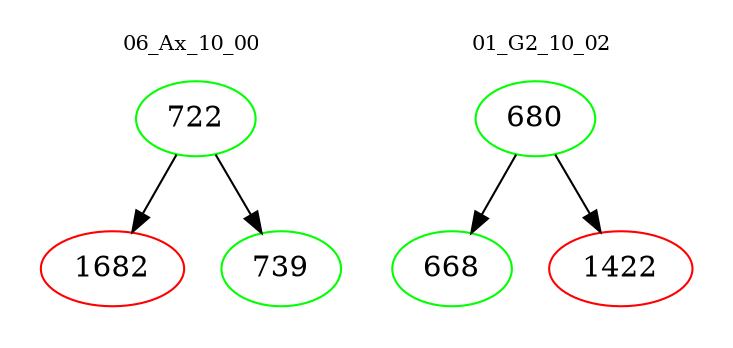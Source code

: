 digraph{
subgraph cluster_0 {
color = white
label = "06_Ax_10_00";
fontsize=10;
T0_722 [label="722", color="green"]
T0_722 -> T0_1682 [color="black"]
T0_1682 [label="1682", color="red"]
T0_722 -> T0_739 [color="black"]
T0_739 [label="739", color="green"]
}
subgraph cluster_1 {
color = white
label = "01_G2_10_02";
fontsize=10;
T1_680 [label="680", color="green"]
T1_680 -> T1_668 [color="black"]
T1_668 [label="668", color="green"]
T1_680 -> T1_1422 [color="black"]
T1_1422 [label="1422", color="red"]
}
}
